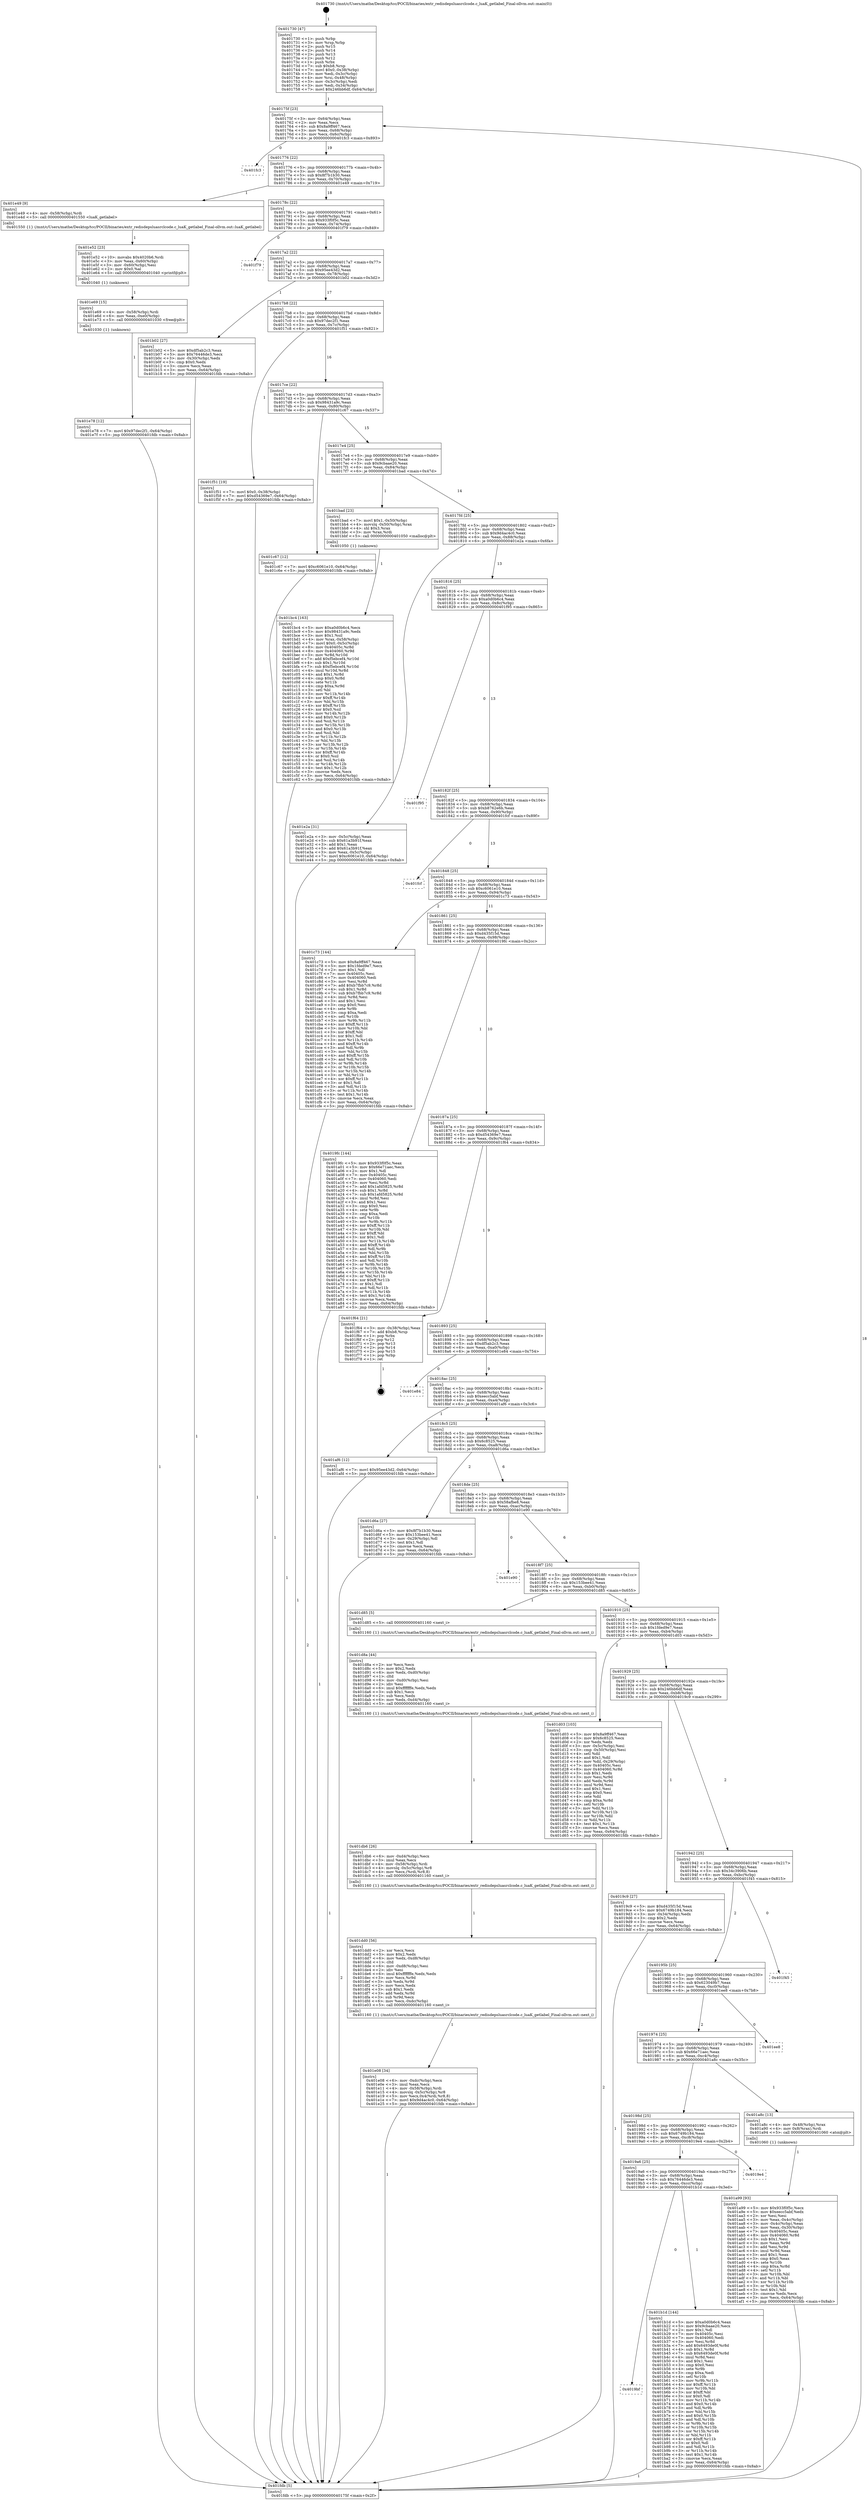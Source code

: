 digraph "0x401730" {
  label = "0x401730 (/mnt/c/Users/mathe/Desktop/tcc/POCII/binaries/extr_redisdepsluasrclcode.c_luaK_getlabel_Final-ollvm.out::main(0))"
  labelloc = "t"
  node[shape=record]

  Entry [label="",width=0.3,height=0.3,shape=circle,fillcolor=black,style=filled]
  "0x40175f" [label="{
     0x40175f [23]\l
     | [instrs]\l
     &nbsp;&nbsp;0x40175f \<+3\>: mov -0x64(%rbp),%eax\l
     &nbsp;&nbsp;0x401762 \<+2\>: mov %eax,%ecx\l
     &nbsp;&nbsp;0x401764 \<+6\>: sub $0x8a9ff467,%ecx\l
     &nbsp;&nbsp;0x40176a \<+3\>: mov %eax,-0x68(%rbp)\l
     &nbsp;&nbsp;0x40176d \<+3\>: mov %ecx,-0x6c(%rbp)\l
     &nbsp;&nbsp;0x401770 \<+6\>: je 0000000000401fc3 \<main+0x893\>\l
  }"]
  "0x401fc3" [label="{
     0x401fc3\l
  }", style=dashed]
  "0x401776" [label="{
     0x401776 [22]\l
     | [instrs]\l
     &nbsp;&nbsp;0x401776 \<+5\>: jmp 000000000040177b \<main+0x4b\>\l
     &nbsp;&nbsp;0x40177b \<+3\>: mov -0x68(%rbp),%eax\l
     &nbsp;&nbsp;0x40177e \<+5\>: sub $0x8f7b1b30,%eax\l
     &nbsp;&nbsp;0x401783 \<+3\>: mov %eax,-0x70(%rbp)\l
     &nbsp;&nbsp;0x401786 \<+6\>: je 0000000000401e49 \<main+0x719\>\l
  }"]
  Exit [label="",width=0.3,height=0.3,shape=circle,fillcolor=black,style=filled,peripheries=2]
  "0x401e49" [label="{
     0x401e49 [9]\l
     | [instrs]\l
     &nbsp;&nbsp;0x401e49 \<+4\>: mov -0x58(%rbp),%rdi\l
     &nbsp;&nbsp;0x401e4d \<+5\>: call 0000000000401550 \<luaK_getlabel\>\l
     | [calls]\l
     &nbsp;&nbsp;0x401550 \{1\} (/mnt/c/Users/mathe/Desktop/tcc/POCII/binaries/extr_redisdepsluasrclcode.c_luaK_getlabel_Final-ollvm.out::luaK_getlabel)\l
  }"]
  "0x40178c" [label="{
     0x40178c [22]\l
     | [instrs]\l
     &nbsp;&nbsp;0x40178c \<+5\>: jmp 0000000000401791 \<main+0x61\>\l
     &nbsp;&nbsp;0x401791 \<+3\>: mov -0x68(%rbp),%eax\l
     &nbsp;&nbsp;0x401794 \<+5\>: sub $0x933f0f5c,%eax\l
     &nbsp;&nbsp;0x401799 \<+3\>: mov %eax,-0x74(%rbp)\l
     &nbsp;&nbsp;0x40179c \<+6\>: je 0000000000401f79 \<main+0x849\>\l
  }"]
  "0x401e78" [label="{
     0x401e78 [12]\l
     | [instrs]\l
     &nbsp;&nbsp;0x401e78 \<+7\>: movl $0x97dec2f1,-0x64(%rbp)\l
     &nbsp;&nbsp;0x401e7f \<+5\>: jmp 0000000000401fdb \<main+0x8ab\>\l
  }"]
  "0x401f79" [label="{
     0x401f79\l
  }", style=dashed]
  "0x4017a2" [label="{
     0x4017a2 [22]\l
     | [instrs]\l
     &nbsp;&nbsp;0x4017a2 \<+5\>: jmp 00000000004017a7 \<main+0x77\>\l
     &nbsp;&nbsp;0x4017a7 \<+3\>: mov -0x68(%rbp),%eax\l
     &nbsp;&nbsp;0x4017aa \<+5\>: sub $0x95ee43d2,%eax\l
     &nbsp;&nbsp;0x4017af \<+3\>: mov %eax,-0x78(%rbp)\l
     &nbsp;&nbsp;0x4017b2 \<+6\>: je 0000000000401b02 \<main+0x3d2\>\l
  }"]
  "0x401e69" [label="{
     0x401e69 [15]\l
     | [instrs]\l
     &nbsp;&nbsp;0x401e69 \<+4\>: mov -0x58(%rbp),%rdi\l
     &nbsp;&nbsp;0x401e6d \<+6\>: mov %eax,-0xe0(%rbp)\l
     &nbsp;&nbsp;0x401e73 \<+5\>: call 0000000000401030 \<free@plt\>\l
     | [calls]\l
     &nbsp;&nbsp;0x401030 \{1\} (unknown)\l
  }"]
  "0x401b02" [label="{
     0x401b02 [27]\l
     | [instrs]\l
     &nbsp;&nbsp;0x401b02 \<+5\>: mov $0xdf5ab2c3,%eax\l
     &nbsp;&nbsp;0x401b07 \<+5\>: mov $0x76446de3,%ecx\l
     &nbsp;&nbsp;0x401b0c \<+3\>: mov -0x30(%rbp),%edx\l
     &nbsp;&nbsp;0x401b0f \<+3\>: cmp $0x0,%edx\l
     &nbsp;&nbsp;0x401b12 \<+3\>: cmove %ecx,%eax\l
     &nbsp;&nbsp;0x401b15 \<+3\>: mov %eax,-0x64(%rbp)\l
     &nbsp;&nbsp;0x401b18 \<+5\>: jmp 0000000000401fdb \<main+0x8ab\>\l
  }"]
  "0x4017b8" [label="{
     0x4017b8 [22]\l
     | [instrs]\l
     &nbsp;&nbsp;0x4017b8 \<+5\>: jmp 00000000004017bd \<main+0x8d\>\l
     &nbsp;&nbsp;0x4017bd \<+3\>: mov -0x68(%rbp),%eax\l
     &nbsp;&nbsp;0x4017c0 \<+5\>: sub $0x97dec2f1,%eax\l
     &nbsp;&nbsp;0x4017c5 \<+3\>: mov %eax,-0x7c(%rbp)\l
     &nbsp;&nbsp;0x4017c8 \<+6\>: je 0000000000401f51 \<main+0x821\>\l
  }"]
  "0x401e52" [label="{
     0x401e52 [23]\l
     | [instrs]\l
     &nbsp;&nbsp;0x401e52 \<+10\>: movabs $0x4020b6,%rdi\l
     &nbsp;&nbsp;0x401e5c \<+3\>: mov %eax,-0x60(%rbp)\l
     &nbsp;&nbsp;0x401e5f \<+3\>: mov -0x60(%rbp),%esi\l
     &nbsp;&nbsp;0x401e62 \<+2\>: mov $0x0,%al\l
     &nbsp;&nbsp;0x401e64 \<+5\>: call 0000000000401040 \<printf@plt\>\l
     | [calls]\l
     &nbsp;&nbsp;0x401040 \{1\} (unknown)\l
  }"]
  "0x401f51" [label="{
     0x401f51 [19]\l
     | [instrs]\l
     &nbsp;&nbsp;0x401f51 \<+7\>: movl $0x0,-0x38(%rbp)\l
     &nbsp;&nbsp;0x401f58 \<+7\>: movl $0xd54369e7,-0x64(%rbp)\l
     &nbsp;&nbsp;0x401f5f \<+5\>: jmp 0000000000401fdb \<main+0x8ab\>\l
  }"]
  "0x4017ce" [label="{
     0x4017ce [22]\l
     | [instrs]\l
     &nbsp;&nbsp;0x4017ce \<+5\>: jmp 00000000004017d3 \<main+0xa3\>\l
     &nbsp;&nbsp;0x4017d3 \<+3\>: mov -0x68(%rbp),%eax\l
     &nbsp;&nbsp;0x4017d6 \<+5\>: sub $0x98431a9c,%eax\l
     &nbsp;&nbsp;0x4017db \<+3\>: mov %eax,-0x80(%rbp)\l
     &nbsp;&nbsp;0x4017de \<+6\>: je 0000000000401c67 \<main+0x537\>\l
  }"]
  "0x401e08" [label="{
     0x401e08 [34]\l
     | [instrs]\l
     &nbsp;&nbsp;0x401e08 \<+6\>: mov -0xdc(%rbp),%ecx\l
     &nbsp;&nbsp;0x401e0e \<+3\>: imul %eax,%ecx\l
     &nbsp;&nbsp;0x401e11 \<+4\>: mov -0x58(%rbp),%rdi\l
     &nbsp;&nbsp;0x401e15 \<+4\>: movslq -0x5c(%rbp),%r8\l
     &nbsp;&nbsp;0x401e19 \<+5\>: mov %ecx,0x4(%rdi,%r8,8)\l
     &nbsp;&nbsp;0x401e1e \<+7\>: movl $0x9d4ac4c0,-0x64(%rbp)\l
     &nbsp;&nbsp;0x401e25 \<+5\>: jmp 0000000000401fdb \<main+0x8ab\>\l
  }"]
  "0x401c67" [label="{
     0x401c67 [12]\l
     | [instrs]\l
     &nbsp;&nbsp;0x401c67 \<+7\>: movl $0xc6061e10,-0x64(%rbp)\l
     &nbsp;&nbsp;0x401c6e \<+5\>: jmp 0000000000401fdb \<main+0x8ab\>\l
  }"]
  "0x4017e4" [label="{
     0x4017e4 [25]\l
     | [instrs]\l
     &nbsp;&nbsp;0x4017e4 \<+5\>: jmp 00000000004017e9 \<main+0xb9\>\l
     &nbsp;&nbsp;0x4017e9 \<+3\>: mov -0x68(%rbp),%eax\l
     &nbsp;&nbsp;0x4017ec \<+5\>: sub $0x9cbaae20,%eax\l
     &nbsp;&nbsp;0x4017f1 \<+6\>: mov %eax,-0x84(%rbp)\l
     &nbsp;&nbsp;0x4017f7 \<+6\>: je 0000000000401bad \<main+0x47d\>\l
  }"]
  "0x401dd0" [label="{
     0x401dd0 [56]\l
     | [instrs]\l
     &nbsp;&nbsp;0x401dd0 \<+2\>: xor %ecx,%ecx\l
     &nbsp;&nbsp;0x401dd2 \<+5\>: mov $0x2,%edx\l
     &nbsp;&nbsp;0x401dd7 \<+6\>: mov %edx,-0xd8(%rbp)\l
     &nbsp;&nbsp;0x401ddd \<+1\>: cltd\l
     &nbsp;&nbsp;0x401dde \<+6\>: mov -0xd8(%rbp),%esi\l
     &nbsp;&nbsp;0x401de4 \<+2\>: idiv %esi\l
     &nbsp;&nbsp;0x401de6 \<+6\>: imul $0xfffffffe,%edx,%edx\l
     &nbsp;&nbsp;0x401dec \<+3\>: mov %ecx,%r9d\l
     &nbsp;&nbsp;0x401def \<+3\>: sub %edx,%r9d\l
     &nbsp;&nbsp;0x401df2 \<+2\>: mov %ecx,%edx\l
     &nbsp;&nbsp;0x401df4 \<+3\>: sub $0x1,%edx\l
     &nbsp;&nbsp;0x401df7 \<+3\>: add %edx,%r9d\l
     &nbsp;&nbsp;0x401dfa \<+3\>: sub %r9d,%ecx\l
     &nbsp;&nbsp;0x401dfd \<+6\>: mov %ecx,-0xdc(%rbp)\l
     &nbsp;&nbsp;0x401e03 \<+5\>: call 0000000000401160 \<next_i\>\l
     | [calls]\l
     &nbsp;&nbsp;0x401160 \{1\} (/mnt/c/Users/mathe/Desktop/tcc/POCII/binaries/extr_redisdepsluasrclcode.c_luaK_getlabel_Final-ollvm.out::next_i)\l
  }"]
  "0x401bad" [label="{
     0x401bad [23]\l
     | [instrs]\l
     &nbsp;&nbsp;0x401bad \<+7\>: movl $0x1,-0x50(%rbp)\l
     &nbsp;&nbsp;0x401bb4 \<+4\>: movslq -0x50(%rbp),%rax\l
     &nbsp;&nbsp;0x401bb8 \<+4\>: shl $0x3,%rax\l
     &nbsp;&nbsp;0x401bbc \<+3\>: mov %rax,%rdi\l
     &nbsp;&nbsp;0x401bbf \<+5\>: call 0000000000401050 \<malloc@plt\>\l
     | [calls]\l
     &nbsp;&nbsp;0x401050 \{1\} (unknown)\l
  }"]
  "0x4017fd" [label="{
     0x4017fd [25]\l
     | [instrs]\l
     &nbsp;&nbsp;0x4017fd \<+5\>: jmp 0000000000401802 \<main+0xd2\>\l
     &nbsp;&nbsp;0x401802 \<+3\>: mov -0x68(%rbp),%eax\l
     &nbsp;&nbsp;0x401805 \<+5\>: sub $0x9d4ac4c0,%eax\l
     &nbsp;&nbsp;0x40180a \<+6\>: mov %eax,-0x88(%rbp)\l
     &nbsp;&nbsp;0x401810 \<+6\>: je 0000000000401e2a \<main+0x6fa\>\l
  }"]
  "0x401db6" [label="{
     0x401db6 [26]\l
     | [instrs]\l
     &nbsp;&nbsp;0x401db6 \<+6\>: mov -0xd4(%rbp),%ecx\l
     &nbsp;&nbsp;0x401dbc \<+3\>: imul %eax,%ecx\l
     &nbsp;&nbsp;0x401dbf \<+4\>: mov -0x58(%rbp),%rdi\l
     &nbsp;&nbsp;0x401dc3 \<+4\>: movslq -0x5c(%rbp),%r8\l
     &nbsp;&nbsp;0x401dc7 \<+4\>: mov %ecx,(%rdi,%r8,8)\l
     &nbsp;&nbsp;0x401dcb \<+5\>: call 0000000000401160 \<next_i\>\l
     | [calls]\l
     &nbsp;&nbsp;0x401160 \{1\} (/mnt/c/Users/mathe/Desktop/tcc/POCII/binaries/extr_redisdepsluasrclcode.c_luaK_getlabel_Final-ollvm.out::next_i)\l
  }"]
  "0x401e2a" [label="{
     0x401e2a [31]\l
     | [instrs]\l
     &nbsp;&nbsp;0x401e2a \<+3\>: mov -0x5c(%rbp),%eax\l
     &nbsp;&nbsp;0x401e2d \<+5\>: sub $0x61a3b91f,%eax\l
     &nbsp;&nbsp;0x401e32 \<+3\>: add $0x1,%eax\l
     &nbsp;&nbsp;0x401e35 \<+5\>: add $0x61a3b91f,%eax\l
     &nbsp;&nbsp;0x401e3a \<+3\>: mov %eax,-0x5c(%rbp)\l
     &nbsp;&nbsp;0x401e3d \<+7\>: movl $0xc6061e10,-0x64(%rbp)\l
     &nbsp;&nbsp;0x401e44 \<+5\>: jmp 0000000000401fdb \<main+0x8ab\>\l
  }"]
  "0x401816" [label="{
     0x401816 [25]\l
     | [instrs]\l
     &nbsp;&nbsp;0x401816 \<+5\>: jmp 000000000040181b \<main+0xeb\>\l
     &nbsp;&nbsp;0x40181b \<+3\>: mov -0x68(%rbp),%eax\l
     &nbsp;&nbsp;0x40181e \<+5\>: sub $0xa0d0b6c4,%eax\l
     &nbsp;&nbsp;0x401823 \<+6\>: mov %eax,-0x8c(%rbp)\l
     &nbsp;&nbsp;0x401829 \<+6\>: je 0000000000401f95 \<main+0x865\>\l
  }"]
  "0x401d8a" [label="{
     0x401d8a [44]\l
     | [instrs]\l
     &nbsp;&nbsp;0x401d8a \<+2\>: xor %ecx,%ecx\l
     &nbsp;&nbsp;0x401d8c \<+5\>: mov $0x2,%edx\l
     &nbsp;&nbsp;0x401d91 \<+6\>: mov %edx,-0xd0(%rbp)\l
     &nbsp;&nbsp;0x401d97 \<+1\>: cltd\l
     &nbsp;&nbsp;0x401d98 \<+6\>: mov -0xd0(%rbp),%esi\l
     &nbsp;&nbsp;0x401d9e \<+2\>: idiv %esi\l
     &nbsp;&nbsp;0x401da0 \<+6\>: imul $0xfffffffe,%edx,%edx\l
     &nbsp;&nbsp;0x401da6 \<+3\>: sub $0x1,%ecx\l
     &nbsp;&nbsp;0x401da9 \<+2\>: sub %ecx,%edx\l
     &nbsp;&nbsp;0x401dab \<+6\>: mov %edx,-0xd4(%rbp)\l
     &nbsp;&nbsp;0x401db1 \<+5\>: call 0000000000401160 \<next_i\>\l
     | [calls]\l
     &nbsp;&nbsp;0x401160 \{1\} (/mnt/c/Users/mathe/Desktop/tcc/POCII/binaries/extr_redisdepsluasrclcode.c_luaK_getlabel_Final-ollvm.out::next_i)\l
  }"]
  "0x401f95" [label="{
     0x401f95\l
  }", style=dashed]
  "0x40182f" [label="{
     0x40182f [25]\l
     | [instrs]\l
     &nbsp;&nbsp;0x40182f \<+5\>: jmp 0000000000401834 \<main+0x104\>\l
     &nbsp;&nbsp;0x401834 \<+3\>: mov -0x68(%rbp),%eax\l
     &nbsp;&nbsp;0x401837 \<+5\>: sub $0xb8762e6b,%eax\l
     &nbsp;&nbsp;0x40183c \<+6\>: mov %eax,-0x90(%rbp)\l
     &nbsp;&nbsp;0x401842 \<+6\>: je 0000000000401fcf \<main+0x89f\>\l
  }"]
  "0x401bc4" [label="{
     0x401bc4 [163]\l
     | [instrs]\l
     &nbsp;&nbsp;0x401bc4 \<+5\>: mov $0xa0d0b6c4,%ecx\l
     &nbsp;&nbsp;0x401bc9 \<+5\>: mov $0x98431a9c,%edx\l
     &nbsp;&nbsp;0x401bce \<+3\>: mov $0x1,%sil\l
     &nbsp;&nbsp;0x401bd1 \<+4\>: mov %rax,-0x58(%rbp)\l
     &nbsp;&nbsp;0x401bd5 \<+7\>: movl $0x0,-0x5c(%rbp)\l
     &nbsp;&nbsp;0x401bdc \<+8\>: mov 0x40405c,%r8d\l
     &nbsp;&nbsp;0x401be4 \<+8\>: mov 0x404060,%r9d\l
     &nbsp;&nbsp;0x401bec \<+3\>: mov %r8d,%r10d\l
     &nbsp;&nbsp;0x401bef \<+7\>: add $0xf5ebcef4,%r10d\l
     &nbsp;&nbsp;0x401bf6 \<+4\>: sub $0x1,%r10d\l
     &nbsp;&nbsp;0x401bfa \<+7\>: sub $0xf5ebcef4,%r10d\l
     &nbsp;&nbsp;0x401c01 \<+4\>: imul %r10d,%r8d\l
     &nbsp;&nbsp;0x401c05 \<+4\>: and $0x1,%r8d\l
     &nbsp;&nbsp;0x401c09 \<+4\>: cmp $0x0,%r8d\l
     &nbsp;&nbsp;0x401c0d \<+4\>: sete %r11b\l
     &nbsp;&nbsp;0x401c11 \<+4\>: cmp $0xa,%r9d\l
     &nbsp;&nbsp;0x401c15 \<+3\>: setl %bl\l
     &nbsp;&nbsp;0x401c18 \<+3\>: mov %r11b,%r14b\l
     &nbsp;&nbsp;0x401c1b \<+4\>: xor $0xff,%r14b\l
     &nbsp;&nbsp;0x401c1f \<+3\>: mov %bl,%r15b\l
     &nbsp;&nbsp;0x401c22 \<+4\>: xor $0xff,%r15b\l
     &nbsp;&nbsp;0x401c26 \<+4\>: xor $0x0,%sil\l
     &nbsp;&nbsp;0x401c2a \<+3\>: mov %r14b,%r12b\l
     &nbsp;&nbsp;0x401c2d \<+4\>: and $0x0,%r12b\l
     &nbsp;&nbsp;0x401c31 \<+3\>: and %sil,%r11b\l
     &nbsp;&nbsp;0x401c34 \<+3\>: mov %r15b,%r13b\l
     &nbsp;&nbsp;0x401c37 \<+4\>: and $0x0,%r13b\l
     &nbsp;&nbsp;0x401c3b \<+3\>: and %sil,%bl\l
     &nbsp;&nbsp;0x401c3e \<+3\>: or %r11b,%r12b\l
     &nbsp;&nbsp;0x401c41 \<+3\>: or %bl,%r13b\l
     &nbsp;&nbsp;0x401c44 \<+3\>: xor %r13b,%r12b\l
     &nbsp;&nbsp;0x401c47 \<+3\>: or %r15b,%r14b\l
     &nbsp;&nbsp;0x401c4a \<+4\>: xor $0xff,%r14b\l
     &nbsp;&nbsp;0x401c4e \<+4\>: or $0x0,%sil\l
     &nbsp;&nbsp;0x401c52 \<+3\>: and %sil,%r14b\l
     &nbsp;&nbsp;0x401c55 \<+3\>: or %r14b,%r12b\l
     &nbsp;&nbsp;0x401c58 \<+4\>: test $0x1,%r12b\l
     &nbsp;&nbsp;0x401c5c \<+3\>: cmovne %edx,%ecx\l
     &nbsp;&nbsp;0x401c5f \<+3\>: mov %ecx,-0x64(%rbp)\l
     &nbsp;&nbsp;0x401c62 \<+5\>: jmp 0000000000401fdb \<main+0x8ab\>\l
  }"]
  "0x401fcf" [label="{
     0x401fcf\l
  }", style=dashed]
  "0x401848" [label="{
     0x401848 [25]\l
     | [instrs]\l
     &nbsp;&nbsp;0x401848 \<+5\>: jmp 000000000040184d \<main+0x11d\>\l
     &nbsp;&nbsp;0x40184d \<+3\>: mov -0x68(%rbp),%eax\l
     &nbsp;&nbsp;0x401850 \<+5\>: sub $0xc6061e10,%eax\l
     &nbsp;&nbsp;0x401855 \<+6\>: mov %eax,-0x94(%rbp)\l
     &nbsp;&nbsp;0x40185b \<+6\>: je 0000000000401c73 \<main+0x543\>\l
  }"]
  "0x4019bf" [label="{
     0x4019bf\l
  }", style=dashed]
  "0x401c73" [label="{
     0x401c73 [144]\l
     | [instrs]\l
     &nbsp;&nbsp;0x401c73 \<+5\>: mov $0x8a9ff467,%eax\l
     &nbsp;&nbsp;0x401c78 \<+5\>: mov $0x1fded9e7,%ecx\l
     &nbsp;&nbsp;0x401c7d \<+2\>: mov $0x1,%dl\l
     &nbsp;&nbsp;0x401c7f \<+7\>: mov 0x40405c,%esi\l
     &nbsp;&nbsp;0x401c86 \<+7\>: mov 0x404060,%edi\l
     &nbsp;&nbsp;0x401c8d \<+3\>: mov %esi,%r8d\l
     &nbsp;&nbsp;0x401c90 \<+7\>: add $0xb7fbb7c9,%r8d\l
     &nbsp;&nbsp;0x401c97 \<+4\>: sub $0x1,%r8d\l
     &nbsp;&nbsp;0x401c9b \<+7\>: sub $0xb7fbb7c9,%r8d\l
     &nbsp;&nbsp;0x401ca2 \<+4\>: imul %r8d,%esi\l
     &nbsp;&nbsp;0x401ca6 \<+3\>: and $0x1,%esi\l
     &nbsp;&nbsp;0x401ca9 \<+3\>: cmp $0x0,%esi\l
     &nbsp;&nbsp;0x401cac \<+4\>: sete %r9b\l
     &nbsp;&nbsp;0x401cb0 \<+3\>: cmp $0xa,%edi\l
     &nbsp;&nbsp;0x401cb3 \<+4\>: setl %r10b\l
     &nbsp;&nbsp;0x401cb7 \<+3\>: mov %r9b,%r11b\l
     &nbsp;&nbsp;0x401cba \<+4\>: xor $0xff,%r11b\l
     &nbsp;&nbsp;0x401cbe \<+3\>: mov %r10b,%bl\l
     &nbsp;&nbsp;0x401cc1 \<+3\>: xor $0xff,%bl\l
     &nbsp;&nbsp;0x401cc4 \<+3\>: xor $0x1,%dl\l
     &nbsp;&nbsp;0x401cc7 \<+3\>: mov %r11b,%r14b\l
     &nbsp;&nbsp;0x401cca \<+4\>: and $0xff,%r14b\l
     &nbsp;&nbsp;0x401cce \<+3\>: and %dl,%r9b\l
     &nbsp;&nbsp;0x401cd1 \<+3\>: mov %bl,%r15b\l
     &nbsp;&nbsp;0x401cd4 \<+4\>: and $0xff,%r15b\l
     &nbsp;&nbsp;0x401cd8 \<+3\>: and %dl,%r10b\l
     &nbsp;&nbsp;0x401cdb \<+3\>: or %r9b,%r14b\l
     &nbsp;&nbsp;0x401cde \<+3\>: or %r10b,%r15b\l
     &nbsp;&nbsp;0x401ce1 \<+3\>: xor %r15b,%r14b\l
     &nbsp;&nbsp;0x401ce4 \<+3\>: or %bl,%r11b\l
     &nbsp;&nbsp;0x401ce7 \<+4\>: xor $0xff,%r11b\l
     &nbsp;&nbsp;0x401ceb \<+3\>: or $0x1,%dl\l
     &nbsp;&nbsp;0x401cee \<+3\>: and %dl,%r11b\l
     &nbsp;&nbsp;0x401cf1 \<+3\>: or %r11b,%r14b\l
     &nbsp;&nbsp;0x401cf4 \<+4\>: test $0x1,%r14b\l
     &nbsp;&nbsp;0x401cf8 \<+3\>: cmovne %ecx,%eax\l
     &nbsp;&nbsp;0x401cfb \<+3\>: mov %eax,-0x64(%rbp)\l
     &nbsp;&nbsp;0x401cfe \<+5\>: jmp 0000000000401fdb \<main+0x8ab\>\l
  }"]
  "0x401861" [label="{
     0x401861 [25]\l
     | [instrs]\l
     &nbsp;&nbsp;0x401861 \<+5\>: jmp 0000000000401866 \<main+0x136\>\l
     &nbsp;&nbsp;0x401866 \<+3\>: mov -0x68(%rbp),%eax\l
     &nbsp;&nbsp;0x401869 \<+5\>: sub $0xd435f15d,%eax\l
     &nbsp;&nbsp;0x40186e \<+6\>: mov %eax,-0x98(%rbp)\l
     &nbsp;&nbsp;0x401874 \<+6\>: je 00000000004019fc \<main+0x2cc\>\l
  }"]
  "0x401b1d" [label="{
     0x401b1d [144]\l
     | [instrs]\l
     &nbsp;&nbsp;0x401b1d \<+5\>: mov $0xa0d0b6c4,%eax\l
     &nbsp;&nbsp;0x401b22 \<+5\>: mov $0x9cbaae20,%ecx\l
     &nbsp;&nbsp;0x401b27 \<+2\>: mov $0x1,%dl\l
     &nbsp;&nbsp;0x401b29 \<+7\>: mov 0x40405c,%esi\l
     &nbsp;&nbsp;0x401b30 \<+7\>: mov 0x404060,%edi\l
     &nbsp;&nbsp;0x401b37 \<+3\>: mov %esi,%r8d\l
     &nbsp;&nbsp;0x401b3a \<+7\>: add $0x6493de0f,%r8d\l
     &nbsp;&nbsp;0x401b41 \<+4\>: sub $0x1,%r8d\l
     &nbsp;&nbsp;0x401b45 \<+7\>: sub $0x6493de0f,%r8d\l
     &nbsp;&nbsp;0x401b4c \<+4\>: imul %r8d,%esi\l
     &nbsp;&nbsp;0x401b50 \<+3\>: and $0x1,%esi\l
     &nbsp;&nbsp;0x401b53 \<+3\>: cmp $0x0,%esi\l
     &nbsp;&nbsp;0x401b56 \<+4\>: sete %r9b\l
     &nbsp;&nbsp;0x401b5a \<+3\>: cmp $0xa,%edi\l
     &nbsp;&nbsp;0x401b5d \<+4\>: setl %r10b\l
     &nbsp;&nbsp;0x401b61 \<+3\>: mov %r9b,%r11b\l
     &nbsp;&nbsp;0x401b64 \<+4\>: xor $0xff,%r11b\l
     &nbsp;&nbsp;0x401b68 \<+3\>: mov %r10b,%bl\l
     &nbsp;&nbsp;0x401b6b \<+3\>: xor $0xff,%bl\l
     &nbsp;&nbsp;0x401b6e \<+3\>: xor $0x0,%dl\l
     &nbsp;&nbsp;0x401b71 \<+3\>: mov %r11b,%r14b\l
     &nbsp;&nbsp;0x401b74 \<+4\>: and $0x0,%r14b\l
     &nbsp;&nbsp;0x401b78 \<+3\>: and %dl,%r9b\l
     &nbsp;&nbsp;0x401b7b \<+3\>: mov %bl,%r15b\l
     &nbsp;&nbsp;0x401b7e \<+4\>: and $0x0,%r15b\l
     &nbsp;&nbsp;0x401b82 \<+3\>: and %dl,%r10b\l
     &nbsp;&nbsp;0x401b85 \<+3\>: or %r9b,%r14b\l
     &nbsp;&nbsp;0x401b88 \<+3\>: or %r10b,%r15b\l
     &nbsp;&nbsp;0x401b8b \<+3\>: xor %r15b,%r14b\l
     &nbsp;&nbsp;0x401b8e \<+3\>: or %bl,%r11b\l
     &nbsp;&nbsp;0x401b91 \<+4\>: xor $0xff,%r11b\l
     &nbsp;&nbsp;0x401b95 \<+3\>: or $0x0,%dl\l
     &nbsp;&nbsp;0x401b98 \<+3\>: and %dl,%r11b\l
     &nbsp;&nbsp;0x401b9b \<+3\>: or %r11b,%r14b\l
     &nbsp;&nbsp;0x401b9e \<+4\>: test $0x1,%r14b\l
     &nbsp;&nbsp;0x401ba2 \<+3\>: cmovne %ecx,%eax\l
     &nbsp;&nbsp;0x401ba5 \<+3\>: mov %eax,-0x64(%rbp)\l
     &nbsp;&nbsp;0x401ba8 \<+5\>: jmp 0000000000401fdb \<main+0x8ab\>\l
  }"]
  "0x4019fc" [label="{
     0x4019fc [144]\l
     | [instrs]\l
     &nbsp;&nbsp;0x4019fc \<+5\>: mov $0x933f0f5c,%eax\l
     &nbsp;&nbsp;0x401a01 \<+5\>: mov $0x66e71aec,%ecx\l
     &nbsp;&nbsp;0x401a06 \<+2\>: mov $0x1,%dl\l
     &nbsp;&nbsp;0x401a08 \<+7\>: mov 0x40405c,%esi\l
     &nbsp;&nbsp;0x401a0f \<+7\>: mov 0x404060,%edi\l
     &nbsp;&nbsp;0x401a16 \<+3\>: mov %esi,%r8d\l
     &nbsp;&nbsp;0x401a19 \<+7\>: add $0x1afd5825,%r8d\l
     &nbsp;&nbsp;0x401a20 \<+4\>: sub $0x1,%r8d\l
     &nbsp;&nbsp;0x401a24 \<+7\>: sub $0x1afd5825,%r8d\l
     &nbsp;&nbsp;0x401a2b \<+4\>: imul %r8d,%esi\l
     &nbsp;&nbsp;0x401a2f \<+3\>: and $0x1,%esi\l
     &nbsp;&nbsp;0x401a32 \<+3\>: cmp $0x0,%esi\l
     &nbsp;&nbsp;0x401a35 \<+4\>: sete %r9b\l
     &nbsp;&nbsp;0x401a39 \<+3\>: cmp $0xa,%edi\l
     &nbsp;&nbsp;0x401a3c \<+4\>: setl %r10b\l
     &nbsp;&nbsp;0x401a40 \<+3\>: mov %r9b,%r11b\l
     &nbsp;&nbsp;0x401a43 \<+4\>: xor $0xff,%r11b\l
     &nbsp;&nbsp;0x401a47 \<+3\>: mov %r10b,%bl\l
     &nbsp;&nbsp;0x401a4a \<+3\>: xor $0xff,%bl\l
     &nbsp;&nbsp;0x401a4d \<+3\>: xor $0x1,%dl\l
     &nbsp;&nbsp;0x401a50 \<+3\>: mov %r11b,%r14b\l
     &nbsp;&nbsp;0x401a53 \<+4\>: and $0xff,%r14b\l
     &nbsp;&nbsp;0x401a57 \<+3\>: and %dl,%r9b\l
     &nbsp;&nbsp;0x401a5a \<+3\>: mov %bl,%r15b\l
     &nbsp;&nbsp;0x401a5d \<+4\>: and $0xff,%r15b\l
     &nbsp;&nbsp;0x401a61 \<+3\>: and %dl,%r10b\l
     &nbsp;&nbsp;0x401a64 \<+3\>: or %r9b,%r14b\l
     &nbsp;&nbsp;0x401a67 \<+3\>: or %r10b,%r15b\l
     &nbsp;&nbsp;0x401a6a \<+3\>: xor %r15b,%r14b\l
     &nbsp;&nbsp;0x401a6d \<+3\>: or %bl,%r11b\l
     &nbsp;&nbsp;0x401a70 \<+4\>: xor $0xff,%r11b\l
     &nbsp;&nbsp;0x401a74 \<+3\>: or $0x1,%dl\l
     &nbsp;&nbsp;0x401a77 \<+3\>: and %dl,%r11b\l
     &nbsp;&nbsp;0x401a7a \<+3\>: or %r11b,%r14b\l
     &nbsp;&nbsp;0x401a7d \<+4\>: test $0x1,%r14b\l
     &nbsp;&nbsp;0x401a81 \<+3\>: cmovne %ecx,%eax\l
     &nbsp;&nbsp;0x401a84 \<+3\>: mov %eax,-0x64(%rbp)\l
     &nbsp;&nbsp;0x401a87 \<+5\>: jmp 0000000000401fdb \<main+0x8ab\>\l
  }"]
  "0x40187a" [label="{
     0x40187a [25]\l
     | [instrs]\l
     &nbsp;&nbsp;0x40187a \<+5\>: jmp 000000000040187f \<main+0x14f\>\l
     &nbsp;&nbsp;0x40187f \<+3\>: mov -0x68(%rbp),%eax\l
     &nbsp;&nbsp;0x401882 \<+5\>: sub $0xd54369e7,%eax\l
     &nbsp;&nbsp;0x401887 \<+6\>: mov %eax,-0x9c(%rbp)\l
     &nbsp;&nbsp;0x40188d \<+6\>: je 0000000000401f64 \<main+0x834\>\l
  }"]
  "0x4019a6" [label="{
     0x4019a6 [25]\l
     | [instrs]\l
     &nbsp;&nbsp;0x4019a6 \<+5\>: jmp 00000000004019ab \<main+0x27b\>\l
     &nbsp;&nbsp;0x4019ab \<+3\>: mov -0x68(%rbp),%eax\l
     &nbsp;&nbsp;0x4019ae \<+5\>: sub $0x76446de3,%eax\l
     &nbsp;&nbsp;0x4019b3 \<+6\>: mov %eax,-0xcc(%rbp)\l
     &nbsp;&nbsp;0x4019b9 \<+6\>: je 0000000000401b1d \<main+0x3ed\>\l
  }"]
  "0x401f64" [label="{
     0x401f64 [21]\l
     | [instrs]\l
     &nbsp;&nbsp;0x401f64 \<+3\>: mov -0x38(%rbp),%eax\l
     &nbsp;&nbsp;0x401f67 \<+7\>: add $0xb8,%rsp\l
     &nbsp;&nbsp;0x401f6e \<+1\>: pop %rbx\l
     &nbsp;&nbsp;0x401f6f \<+2\>: pop %r12\l
     &nbsp;&nbsp;0x401f71 \<+2\>: pop %r13\l
     &nbsp;&nbsp;0x401f73 \<+2\>: pop %r14\l
     &nbsp;&nbsp;0x401f75 \<+2\>: pop %r15\l
     &nbsp;&nbsp;0x401f77 \<+1\>: pop %rbp\l
     &nbsp;&nbsp;0x401f78 \<+1\>: ret\l
  }"]
  "0x401893" [label="{
     0x401893 [25]\l
     | [instrs]\l
     &nbsp;&nbsp;0x401893 \<+5\>: jmp 0000000000401898 \<main+0x168\>\l
     &nbsp;&nbsp;0x401898 \<+3\>: mov -0x68(%rbp),%eax\l
     &nbsp;&nbsp;0x40189b \<+5\>: sub $0xdf5ab2c3,%eax\l
     &nbsp;&nbsp;0x4018a0 \<+6\>: mov %eax,-0xa0(%rbp)\l
     &nbsp;&nbsp;0x4018a6 \<+6\>: je 0000000000401e84 \<main+0x754\>\l
  }"]
  "0x4019e4" [label="{
     0x4019e4\l
  }", style=dashed]
  "0x401e84" [label="{
     0x401e84\l
  }", style=dashed]
  "0x4018ac" [label="{
     0x4018ac [25]\l
     | [instrs]\l
     &nbsp;&nbsp;0x4018ac \<+5\>: jmp 00000000004018b1 \<main+0x181\>\l
     &nbsp;&nbsp;0x4018b1 \<+3\>: mov -0x68(%rbp),%eax\l
     &nbsp;&nbsp;0x4018b4 \<+5\>: sub $0xeecc5abf,%eax\l
     &nbsp;&nbsp;0x4018b9 \<+6\>: mov %eax,-0xa4(%rbp)\l
     &nbsp;&nbsp;0x4018bf \<+6\>: je 0000000000401af6 \<main+0x3c6\>\l
  }"]
  "0x401a99" [label="{
     0x401a99 [93]\l
     | [instrs]\l
     &nbsp;&nbsp;0x401a99 \<+5\>: mov $0x933f0f5c,%ecx\l
     &nbsp;&nbsp;0x401a9e \<+5\>: mov $0xeecc5abf,%edx\l
     &nbsp;&nbsp;0x401aa3 \<+2\>: xor %esi,%esi\l
     &nbsp;&nbsp;0x401aa5 \<+3\>: mov %eax,-0x4c(%rbp)\l
     &nbsp;&nbsp;0x401aa8 \<+3\>: mov -0x4c(%rbp),%eax\l
     &nbsp;&nbsp;0x401aab \<+3\>: mov %eax,-0x30(%rbp)\l
     &nbsp;&nbsp;0x401aae \<+7\>: mov 0x40405c,%eax\l
     &nbsp;&nbsp;0x401ab5 \<+8\>: mov 0x404060,%r8d\l
     &nbsp;&nbsp;0x401abd \<+3\>: sub $0x1,%esi\l
     &nbsp;&nbsp;0x401ac0 \<+3\>: mov %eax,%r9d\l
     &nbsp;&nbsp;0x401ac3 \<+3\>: add %esi,%r9d\l
     &nbsp;&nbsp;0x401ac6 \<+4\>: imul %r9d,%eax\l
     &nbsp;&nbsp;0x401aca \<+3\>: and $0x1,%eax\l
     &nbsp;&nbsp;0x401acd \<+3\>: cmp $0x0,%eax\l
     &nbsp;&nbsp;0x401ad0 \<+4\>: sete %r10b\l
     &nbsp;&nbsp;0x401ad4 \<+4\>: cmp $0xa,%r8d\l
     &nbsp;&nbsp;0x401ad8 \<+4\>: setl %r11b\l
     &nbsp;&nbsp;0x401adc \<+3\>: mov %r10b,%bl\l
     &nbsp;&nbsp;0x401adf \<+3\>: and %r11b,%bl\l
     &nbsp;&nbsp;0x401ae2 \<+3\>: xor %r11b,%r10b\l
     &nbsp;&nbsp;0x401ae5 \<+3\>: or %r10b,%bl\l
     &nbsp;&nbsp;0x401ae8 \<+3\>: test $0x1,%bl\l
     &nbsp;&nbsp;0x401aeb \<+3\>: cmovne %edx,%ecx\l
     &nbsp;&nbsp;0x401aee \<+3\>: mov %ecx,-0x64(%rbp)\l
     &nbsp;&nbsp;0x401af1 \<+5\>: jmp 0000000000401fdb \<main+0x8ab\>\l
  }"]
  "0x401af6" [label="{
     0x401af6 [12]\l
     | [instrs]\l
     &nbsp;&nbsp;0x401af6 \<+7\>: movl $0x95ee43d2,-0x64(%rbp)\l
     &nbsp;&nbsp;0x401afd \<+5\>: jmp 0000000000401fdb \<main+0x8ab\>\l
  }"]
  "0x4018c5" [label="{
     0x4018c5 [25]\l
     | [instrs]\l
     &nbsp;&nbsp;0x4018c5 \<+5\>: jmp 00000000004018ca \<main+0x19a\>\l
     &nbsp;&nbsp;0x4018ca \<+3\>: mov -0x68(%rbp),%eax\l
     &nbsp;&nbsp;0x4018cd \<+5\>: sub $0x6c8525,%eax\l
     &nbsp;&nbsp;0x4018d2 \<+6\>: mov %eax,-0xa8(%rbp)\l
     &nbsp;&nbsp;0x4018d8 \<+6\>: je 0000000000401d6a \<main+0x63a\>\l
  }"]
  "0x40198d" [label="{
     0x40198d [25]\l
     | [instrs]\l
     &nbsp;&nbsp;0x40198d \<+5\>: jmp 0000000000401992 \<main+0x262\>\l
     &nbsp;&nbsp;0x401992 \<+3\>: mov -0x68(%rbp),%eax\l
     &nbsp;&nbsp;0x401995 \<+5\>: sub $0x6749b184,%eax\l
     &nbsp;&nbsp;0x40199a \<+6\>: mov %eax,-0xc8(%rbp)\l
     &nbsp;&nbsp;0x4019a0 \<+6\>: je 00000000004019e4 \<main+0x2b4\>\l
  }"]
  "0x401d6a" [label="{
     0x401d6a [27]\l
     | [instrs]\l
     &nbsp;&nbsp;0x401d6a \<+5\>: mov $0x8f7b1b30,%eax\l
     &nbsp;&nbsp;0x401d6f \<+5\>: mov $0x153bee41,%ecx\l
     &nbsp;&nbsp;0x401d74 \<+3\>: mov -0x29(%rbp),%dl\l
     &nbsp;&nbsp;0x401d77 \<+3\>: test $0x1,%dl\l
     &nbsp;&nbsp;0x401d7a \<+3\>: cmovne %ecx,%eax\l
     &nbsp;&nbsp;0x401d7d \<+3\>: mov %eax,-0x64(%rbp)\l
     &nbsp;&nbsp;0x401d80 \<+5\>: jmp 0000000000401fdb \<main+0x8ab\>\l
  }"]
  "0x4018de" [label="{
     0x4018de [25]\l
     | [instrs]\l
     &nbsp;&nbsp;0x4018de \<+5\>: jmp 00000000004018e3 \<main+0x1b3\>\l
     &nbsp;&nbsp;0x4018e3 \<+3\>: mov -0x68(%rbp),%eax\l
     &nbsp;&nbsp;0x4018e6 \<+5\>: sub $0x58afbe8,%eax\l
     &nbsp;&nbsp;0x4018eb \<+6\>: mov %eax,-0xac(%rbp)\l
     &nbsp;&nbsp;0x4018f1 \<+6\>: je 0000000000401e90 \<main+0x760\>\l
  }"]
  "0x401a8c" [label="{
     0x401a8c [13]\l
     | [instrs]\l
     &nbsp;&nbsp;0x401a8c \<+4\>: mov -0x48(%rbp),%rax\l
     &nbsp;&nbsp;0x401a90 \<+4\>: mov 0x8(%rax),%rdi\l
     &nbsp;&nbsp;0x401a94 \<+5\>: call 0000000000401060 \<atoi@plt\>\l
     | [calls]\l
     &nbsp;&nbsp;0x401060 \{1\} (unknown)\l
  }"]
  "0x401e90" [label="{
     0x401e90\l
  }", style=dashed]
  "0x4018f7" [label="{
     0x4018f7 [25]\l
     | [instrs]\l
     &nbsp;&nbsp;0x4018f7 \<+5\>: jmp 00000000004018fc \<main+0x1cc\>\l
     &nbsp;&nbsp;0x4018fc \<+3\>: mov -0x68(%rbp),%eax\l
     &nbsp;&nbsp;0x4018ff \<+5\>: sub $0x153bee41,%eax\l
     &nbsp;&nbsp;0x401904 \<+6\>: mov %eax,-0xb0(%rbp)\l
     &nbsp;&nbsp;0x40190a \<+6\>: je 0000000000401d85 \<main+0x655\>\l
  }"]
  "0x401974" [label="{
     0x401974 [25]\l
     | [instrs]\l
     &nbsp;&nbsp;0x401974 \<+5\>: jmp 0000000000401979 \<main+0x249\>\l
     &nbsp;&nbsp;0x401979 \<+3\>: mov -0x68(%rbp),%eax\l
     &nbsp;&nbsp;0x40197c \<+5\>: sub $0x66e71aec,%eax\l
     &nbsp;&nbsp;0x401981 \<+6\>: mov %eax,-0xc4(%rbp)\l
     &nbsp;&nbsp;0x401987 \<+6\>: je 0000000000401a8c \<main+0x35c\>\l
  }"]
  "0x401d85" [label="{
     0x401d85 [5]\l
     | [instrs]\l
     &nbsp;&nbsp;0x401d85 \<+5\>: call 0000000000401160 \<next_i\>\l
     | [calls]\l
     &nbsp;&nbsp;0x401160 \{1\} (/mnt/c/Users/mathe/Desktop/tcc/POCII/binaries/extr_redisdepsluasrclcode.c_luaK_getlabel_Final-ollvm.out::next_i)\l
  }"]
  "0x401910" [label="{
     0x401910 [25]\l
     | [instrs]\l
     &nbsp;&nbsp;0x401910 \<+5\>: jmp 0000000000401915 \<main+0x1e5\>\l
     &nbsp;&nbsp;0x401915 \<+3\>: mov -0x68(%rbp),%eax\l
     &nbsp;&nbsp;0x401918 \<+5\>: sub $0x1fded9e7,%eax\l
     &nbsp;&nbsp;0x40191d \<+6\>: mov %eax,-0xb4(%rbp)\l
     &nbsp;&nbsp;0x401923 \<+6\>: je 0000000000401d03 \<main+0x5d3\>\l
  }"]
  "0x401ee8" [label="{
     0x401ee8\l
  }", style=dashed]
  "0x401d03" [label="{
     0x401d03 [103]\l
     | [instrs]\l
     &nbsp;&nbsp;0x401d03 \<+5\>: mov $0x8a9ff467,%eax\l
     &nbsp;&nbsp;0x401d08 \<+5\>: mov $0x6c8525,%ecx\l
     &nbsp;&nbsp;0x401d0d \<+2\>: xor %edx,%edx\l
     &nbsp;&nbsp;0x401d0f \<+3\>: mov -0x5c(%rbp),%esi\l
     &nbsp;&nbsp;0x401d12 \<+3\>: cmp -0x50(%rbp),%esi\l
     &nbsp;&nbsp;0x401d15 \<+4\>: setl %dil\l
     &nbsp;&nbsp;0x401d19 \<+4\>: and $0x1,%dil\l
     &nbsp;&nbsp;0x401d1d \<+4\>: mov %dil,-0x29(%rbp)\l
     &nbsp;&nbsp;0x401d21 \<+7\>: mov 0x40405c,%esi\l
     &nbsp;&nbsp;0x401d28 \<+8\>: mov 0x404060,%r8d\l
     &nbsp;&nbsp;0x401d30 \<+3\>: sub $0x1,%edx\l
     &nbsp;&nbsp;0x401d33 \<+3\>: mov %esi,%r9d\l
     &nbsp;&nbsp;0x401d36 \<+3\>: add %edx,%r9d\l
     &nbsp;&nbsp;0x401d39 \<+4\>: imul %r9d,%esi\l
     &nbsp;&nbsp;0x401d3d \<+3\>: and $0x1,%esi\l
     &nbsp;&nbsp;0x401d40 \<+3\>: cmp $0x0,%esi\l
     &nbsp;&nbsp;0x401d43 \<+4\>: sete %dil\l
     &nbsp;&nbsp;0x401d47 \<+4\>: cmp $0xa,%r8d\l
     &nbsp;&nbsp;0x401d4b \<+4\>: setl %r10b\l
     &nbsp;&nbsp;0x401d4f \<+3\>: mov %dil,%r11b\l
     &nbsp;&nbsp;0x401d52 \<+3\>: and %r10b,%r11b\l
     &nbsp;&nbsp;0x401d55 \<+3\>: xor %r10b,%dil\l
     &nbsp;&nbsp;0x401d58 \<+3\>: or %dil,%r11b\l
     &nbsp;&nbsp;0x401d5b \<+4\>: test $0x1,%r11b\l
     &nbsp;&nbsp;0x401d5f \<+3\>: cmovne %ecx,%eax\l
     &nbsp;&nbsp;0x401d62 \<+3\>: mov %eax,-0x64(%rbp)\l
     &nbsp;&nbsp;0x401d65 \<+5\>: jmp 0000000000401fdb \<main+0x8ab\>\l
  }"]
  "0x401929" [label="{
     0x401929 [25]\l
     | [instrs]\l
     &nbsp;&nbsp;0x401929 \<+5\>: jmp 000000000040192e \<main+0x1fe\>\l
     &nbsp;&nbsp;0x40192e \<+3\>: mov -0x68(%rbp),%eax\l
     &nbsp;&nbsp;0x401931 \<+5\>: sub $0x246bb6df,%eax\l
     &nbsp;&nbsp;0x401936 \<+6\>: mov %eax,-0xb8(%rbp)\l
     &nbsp;&nbsp;0x40193c \<+6\>: je 00000000004019c9 \<main+0x299\>\l
  }"]
  "0x40195b" [label="{
     0x40195b [25]\l
     | [instrs]\l
     &nbsp;&nbsp;0x40195b \<+5\>: jmp 0000000000401960 \<main+0x230\>\l
     &nbsp;&nbsp;0x401960 \<+3\>: mov -0x68(%rbp),%eax\l
     &nbsp;&nbsp;0x401963 \<+5\>: sub $0x623049b7,%eax\l
     &nbsp;&nbsp;0x401968 \<+6\>: mov %eax,-0xc0(%rbp)\l
     &nbsp;&nbsp;0x40196e \<+6\>: je 0000000000401ee8 \<main+0x7b8\>\l
  }"]
  "0x4019c9" [label="{
     0x4019c9 [27]\l
     | [instrs]\l
     &nbsp;&nbsp;0x4019c9 \<+5\>: mov $0xd435f15d,%eax\l
     &nbsp;&nbsp;0x4019ce \<+5\>: mov $0x6749b184,%ecx\l
     &nbsp;&nbsp;0x4019d3 \<+3\>: mov -0x34(%rbp),%edx\l
     &nbsp;&nbsp;0x4019d6 \<+3\>: cmp $0x2,%edx\l
     &nbsp;&nbsp;0x4019d9 \<+3\>: cmovne %ecx,%eax\l
     &nbsp;&nbsp;0x4019dc \<+3\>: mov %eax,-0x64(%rbp)\l
     &nbsp;&nbsp;0x4019df \<+5\>: jmp 0000000000401fdb \<main+0x8ab\>\l
  }"]
  "0x401942" [label="{
     0x401942 [25]\l
     | [instrs]\l
     &nbsp;&nbsp;0x401942 \<+5\>: jmp 0000000000401947 \<main+0x217\>\l
     &nbsp;&nbsp;0x401947 \<+3\>: mov -0x68(%rbp),%eax\l
     &nbsp;&nbsp;0x40194a \<+5\>: sub $0x34c3906b,%eax\l
     &nbsp;&nbsp;0x40194f \<+6\>: mov %eax,-0xbc(%rbp)\l
     &nbsp;&nbsp;0x401955 \<+6\>: je 0000000000401f45 \<main+0x815\>\l
  }"]
  "0x401fdb" [label="{
     0x401fdb [5]\l
     | [instrs]\l
     &nbsp;&nbsp;0x401fdb \<+5\>: jmp 000000000040175f \<main+0x2f\>\l
  }"]
  "0x401730" [label="{
     0x401730 [47]\l
     | [instrs]\l
     &nbsp;&nbsp;0x401730 \<+1\>: push %rbp\l
     &nbsp;&nbsp;0x401731 \<+3\>: mov %rsp,%rbp\l
     &nbsp;&nbsp;0x401734 \<+2\>: push %r15\l
     &nbsp;&nbsp;0x401736 \<+2\>: push %r14\l
     &nbsp;&nbsp;0x401738 \<+2\>: push %r13\l
     &nbsp;&nbsp;0x40173a \<+2\>: push %r12\l
     &nbsp;&nbsp;0x40173c \<+1\>: push %rbx\l
     &nbsp;&nbsp;0x40173d \<+7\>: sub $0xb8,%rsp\l
     &nbsp;&nbsp;0x401744 \<+7\>: movl $0x0,-0x38(%rbp)\l
     &nbsp;&nbsp;0x40174b \<+3\>: mov %edi,-0x3c(%rbp)\l
     &nbsp;&nbsp;0x40174e \<+4\>: mov %rsi,-0x48(%rbp)\l
     &nbsp;&nbsp;0x401752 \<+3\>: mov -0x3c(%rbp),%edi\l
     &nbsp;&nbsp;0x401755 \<+3\>: mov %edi,-0x34(%rbp)\l
     &nbsp;&nbsp;0x401758 \<+7\>: movl $0x246bb6df,-0x64(%rbp)\l
  }"]
  "0x401f45" [label="{
     0x401f45\l
  }", style=dashed]
  Entry -> "0x401730" [label=" 1"]
  "0x40175f" -> "0x401fc3" [label=" 0"]
  "0x40175f" -> "0x401776" [label=" 19"]
  "0x401f64" -> Exit [label=" 1"]
  "0x401776" -> "0x401e49" [label=" 1"]
  "0x401776" -> "0x40178c" [label=" 18"]
  "0x401f51" -> "0x401fdb" [label=" 1"]
  "0x40178c" -> "0x401f79" [label=" 0"]
  "0x40178c" -> "0x4017a2" [label=" 18"]
  "0x401e78" -> "0x401fdb" [label=" 1"]
  "0x4017a2" -> "0x401b02" [label=" 1"]
  "0x4017a2" -> "0x4017b8" [label=" 17"]
  "0x401e69" -> "0x401e78" [label=" 1"]
  "0x4017b8" -> "0x401f51" [label=" 1"]
  "0x4017b8" -> "0x4017ce" [label=" 16"]
  "0x401e52" -> "0x401e69" [label=" 1"]
  "0x4017ce" -> "0x401c67" [label=" 1"]
  "0x4017ce" -> "0x4017e4" [label=" 15"]
  "0x401e49" -> "0x401e52" [label=" 1"]
  "0x4017e4" -> "0x401bad" [label=" 1"]
  "0x4017e4" -> "0x4017fd" [label=" 14"]
  "0x401e2a" -> "0x401fdb" [label=" 1"]
  "0x4017fd" -> "0x401e2a" [label=" 1"]
  "0x4017fd" -> "0x401816" [label=" 13"]
  "0x401e08" -> "0x401fdb" [label=" 1"]
  "0x401816" -> "0x401f95" [label=" 0"]
  "0x401816" -> "0x40182f" [label=" 13"]
  "0x401dd0" -> "0x401e08" [label=" 1"]
  "0x40182f" -> "0x401fcf" [label=" 0"]
  "0x40182f" -> "0x401848" [label=" 13"]
  "0x401db6" -> "0x401dd0" [label=" 1"]
  "0x401848" -> "0x401c73" [label=" 2"]
  "0x401848" -> "0x401861" [label=" 11"]
  "0x401d8a" -> "0x401db6" [label=" 1"]
  "0x401861" -> "0x4019fc" [label=" 1"]
  "0x401861" -> "0x40187a" [label=" 10"]
  "0x401d85" -> "0x401d8a" [label=" 1"]
  "0x40187a" -> "0x401f64" [label=" 1"]
  "0x40187a" -> "0x401893" [label=" 9"]
  "0x401d03" -> "0x401fdb" [label=" 2"]
  "0x401893" -> "0x401e84" [label=" 0"]
  "0x401893" -> "0x4018ac" [label=" 9"]
  "0x401c73" -> "0x401fdb" [label=" 2"]
  "0x4018ac" -> "0x401af6" [label=" 1"]
  "0x4018ac" -> "0x4018c5" [label=" 8"]
  "0x401bc4" -> "0x401fdb" [label=" 1"]
  "0x4018c5" -> "0x401d6a" [label=" 2"]
  "0x4018c5" -> "0x4018de" [label=" 6"]
  "0x401bad" -> "0x401bc4" [label=" 1"]
  "0x4018de" -> "0x401e90" [label=" 0"]
  "0x4018de" -> "0x4018f7" [label=" 6"]
  "0x401b1d" -> "0x401fdb" [label=" 1"]
  "0x4018f7" -> "0x401d85" [label=" 1"]
  "0x4018f7" -> "0x401910" [label=" 5"]
  "0x4019a6" -> "0x401b1d" [label=" 1"]
  "0x401910" -> "0x401d03" [label=" 2"]
  "0x401910" -> "0x401929" [label=" 3"]
  "0x401d6a" -> "0x401fdb" [label=" 2"]
  "0x401929" -> "0x4019c9" [label=" 1"]
  "0x401929" -> "0x401942" [label=" 2"]
  "0x4019c9" -> "0x401fdb" [label=" 1"]
  "0x401730" -> "0x40175f" [label=" 1"]
  "0x401fdb" -> "0x40175f" [label=" 18"]
  "0x4019fc" -> "0x401fdb" [label=" 1"]
  "0x40198d" -> "0x4019e4" [label=" 0"]
  "0x401942" -> "0x401f45" [label=" 0"]
  "0x401942" -> "0x40195b" [label=" 2"]
  "0x40198d" -> "0x4019a6" [label=" 1"]
  "0x40195b" -> "0x401ee8" [label=" 0"]
  "0x40195b" -> "0x401974" [label=" 2"]
  "0x4019a6" -> "0x4019bf" [label=" 0"]
  "0x401974" -> "0x401a8c" [label=" 1"]
  "0x401974" -> "0x40198d" [label=" 1"]
  "0x401a8c" -> "0x401a99" [label=" 1"]
  "0x401a99" -> "0x401fdb" [label=" 1"]
  "0x401af6" -> "0x401fdb" [label=" 1"]
  "0x401b02" -> "0x401fdb" [label=" 1"]
  "0x401c67" -> "0x401fdb" [label=" 1"]
}
